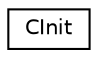 digraph "Graphical Class Hierarchy"
{
 // LATEX_PDF_SIZE
  edge [fontname="Helvetica",fontsize="10",labelfontname="Helvetica",labelfontsize="10"];
  node [fontname="Helvetica",fontsize="10",shape=record];
  rankdir="LR";
  Node0 [label="CInit",height=0.2,width=0.4,color="black", fillcolor="white", style="filled",URL="$class_c_init.html",tooltip=" "];
}
